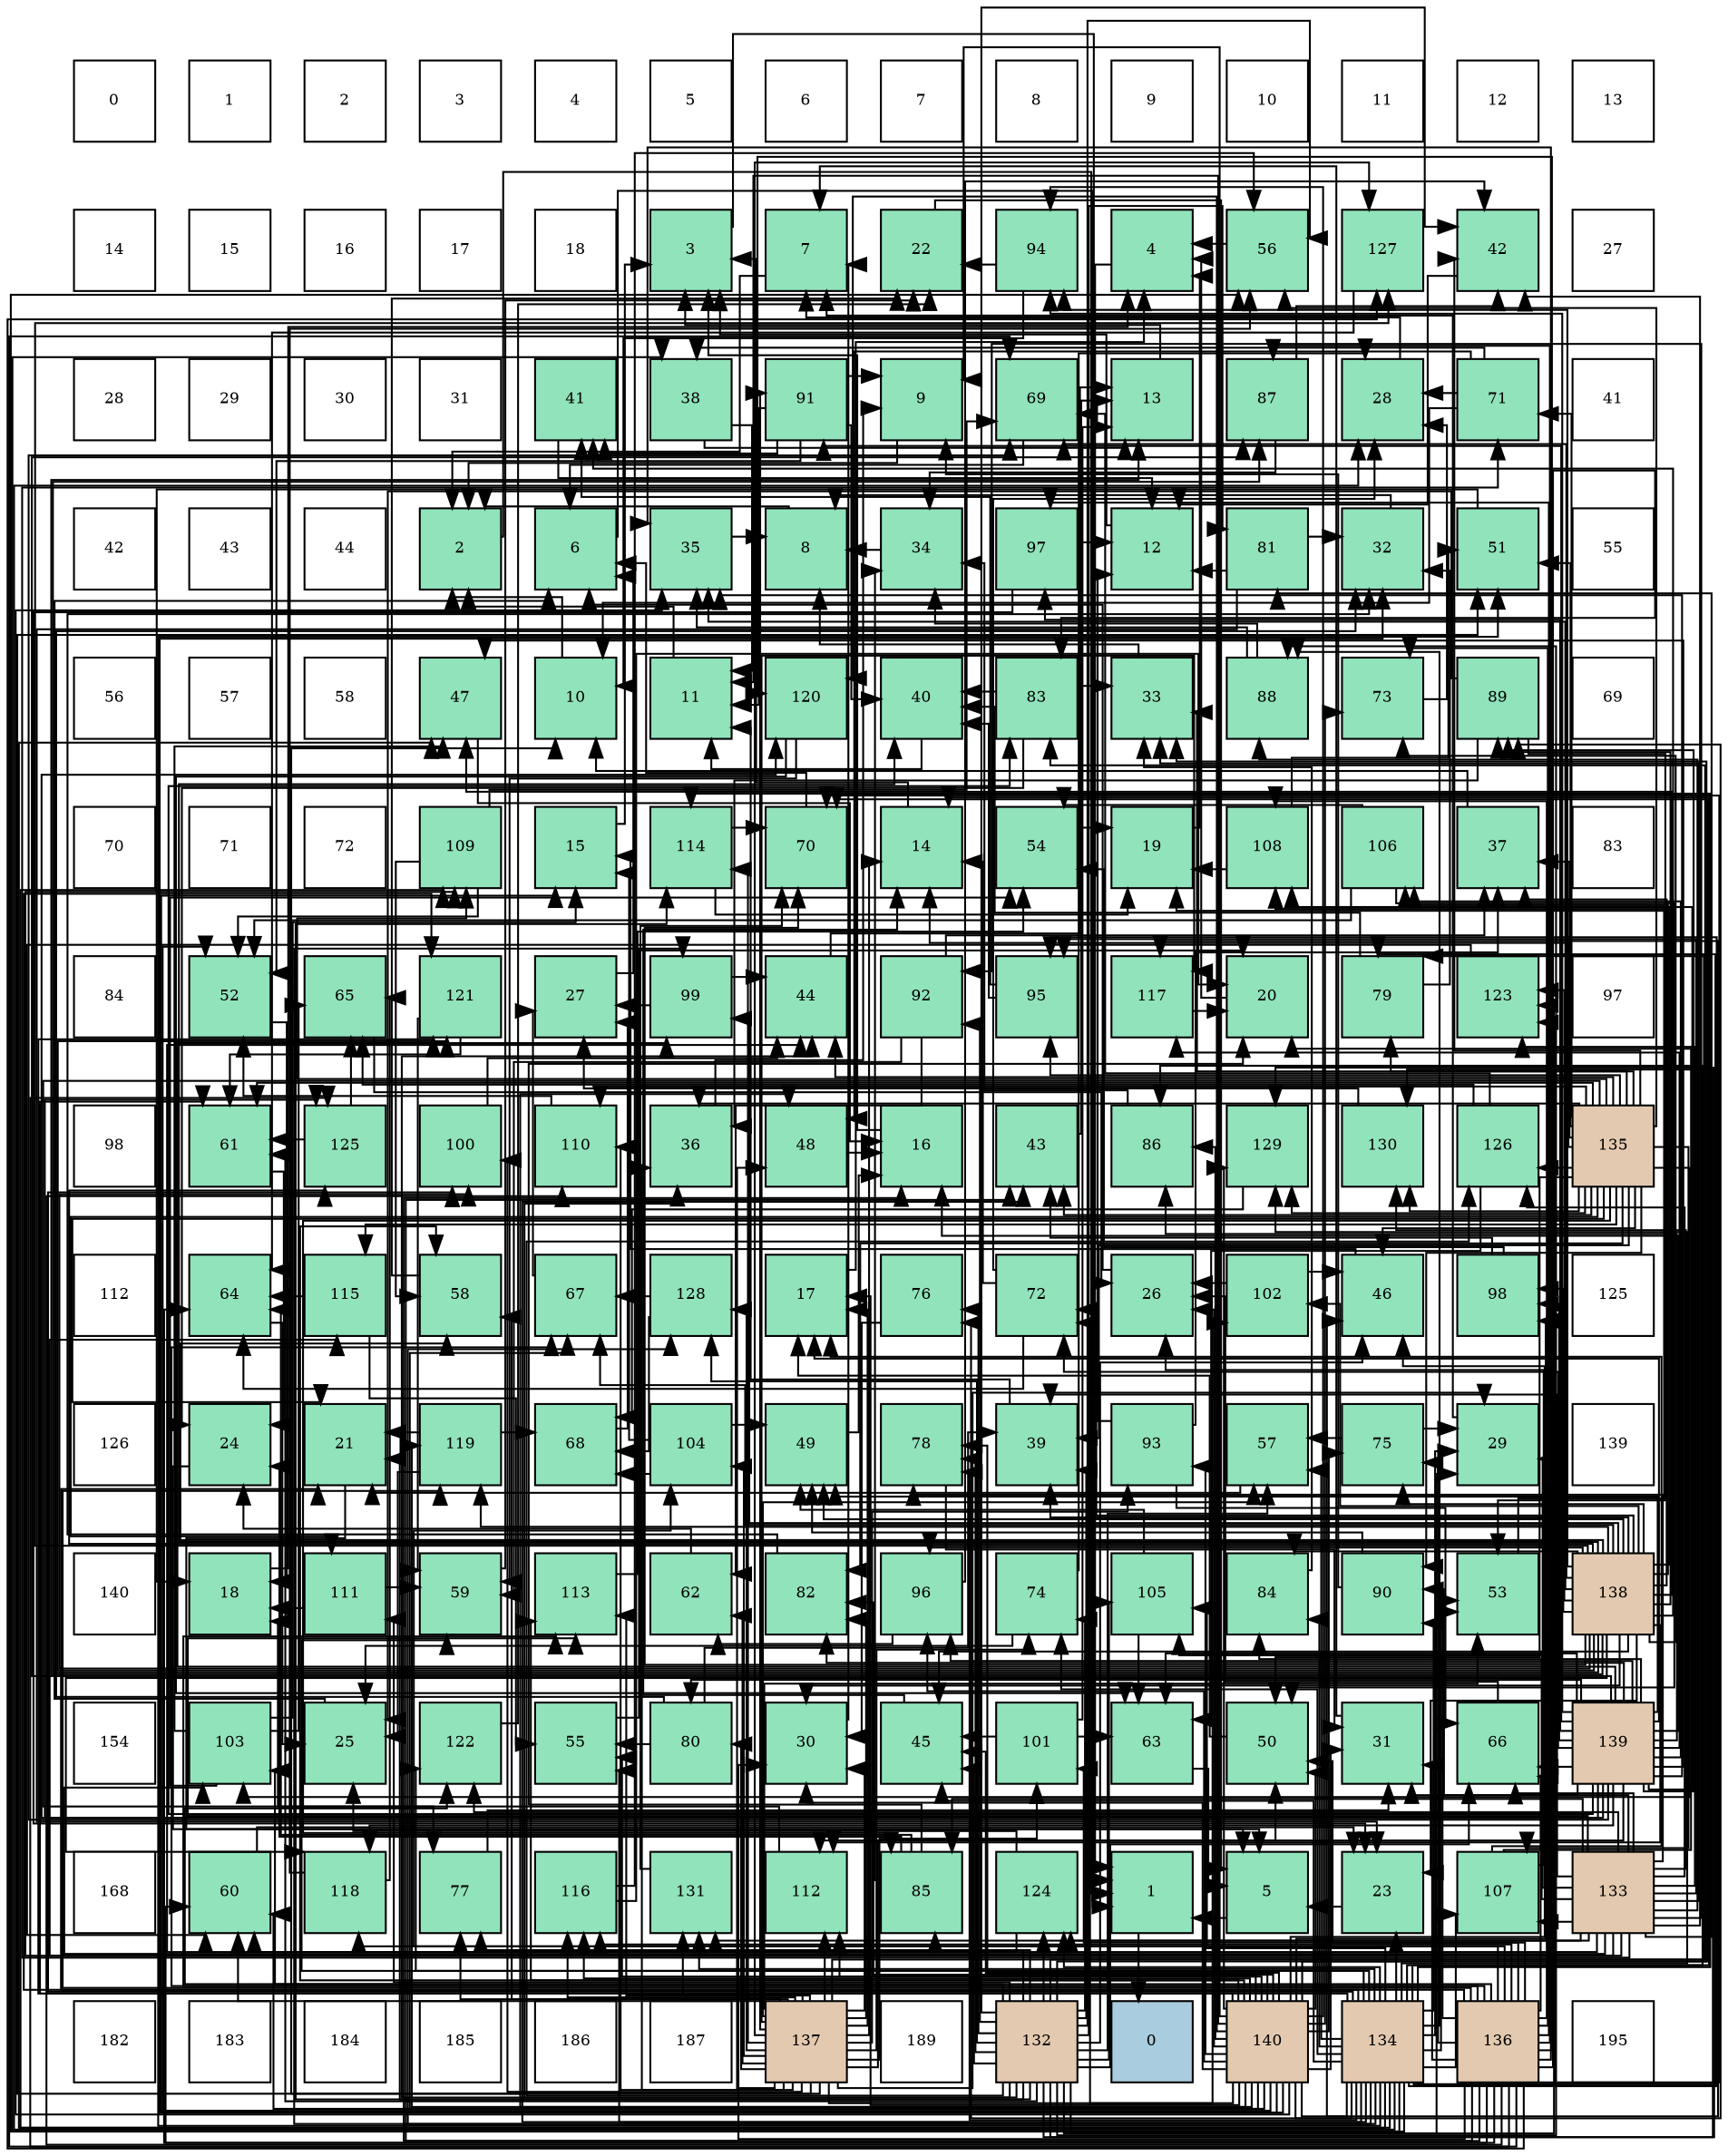 digraph layout{
 rankdir=TB;
 splines=ortho;
 node [style=filled shape=square fixedsize=true width=0.6];
0[label="0", fontsize=8, fillcolor="#ffffff"];
1[label="1", fontsize=8, fillcolor="#ffffff"];
2[label="2", fontsize=8, fillcolor="#ffffff"];
3[label="3", fontsize=8, fillcolor="#ffffff"];
4[label="4", fontsize=8, fillcolor="#ffffff"];
5[label="5", fontsize=8, fillcolor="#ffffff"];
6[label="6", fontsize=8, fillcolor="#ffffff"];
7[label="7", fontsize=8, fillcolor="#ffffff"];
8[label="8", fontsize=8, fillcolor="#ffffff"];
9[label="9", fontsize=8, fillcolor="#ffffff"];
10[label="10", fontsize=8, fillcolor="#ffffff"];
11[label="11", fontsize=8, fillcolor="#ffffff"];
12[label="12", fontsize=8, fillcolor="#ffffff"];
13[label="13", fontsize=8, fillcolor="#ffffff"];
14[label="14", fontsize=8, fillcolor="#ffffff"];
15[label="15", fontsize=8, fillcolor="#ffffff"];
16[label="16", fontsize=8, fillcolor="#ffffff"];
17[label="17", fontsize=8, fillcolor="#ffffff"];
18[label="18", fontsize=8, fillcolor="#ffffff"];
19[label="3", fontsize=8, fillcolor="#91e3bb"];
20[label="7", fontsize=8, fillcolor="#91e3bb"];
21[label="22", fontsize=8, fillcolor="#91e3bb"];
22[label="94", fontsize=8, fillcolor="#91e3bb"];
23[label="4", fontsize=8, fillcolor="#91e3bb"];
24[label="56", fontsize=8, fillcolor="#91e3bb"];
25[label="127", fontsize=8, fillcolor="#91e3bb"];
26[label="42", fontsize=8, fillcolor="#91e3bb"];
27[label="27", fontsize=8, fillcolor="#ffffff"];
28[label="28", fontsize=8, fillcolor="#ffffff"];
29[label="29", fontsize=8, fillcolor="#ffffff"];
30[label="30", fontsize=8, fillcolor="#ffffff"];
31[label="31", fontsize=8, fillcolor="#ffffff"];
32[label="41", fontsize=8, fillcolor="#91e3bb"];
33[label="38", fontsize=8, fillcolor="#91e3bb"];
34[label="91", fontsize=8, fillcolor="#91e3bb"];
35[label="9", fontsize=8, fillcolor="#91e3bb"];
36[label="69", fontsize=8, fillcolor="#91e3bb"];
37[label="13", fontsize=8, fillcolor="#91e3bb"];
38[label="87", fontsize=8, fillcolor="#91e3bb"];
39[label="28", fontsize=8, fillcolor="#91e3bb"];
40[label="71", fontsize=8, fillcolor="#91e3bb"];
41[label="41", fontsize=8, fillcolor="#ffffff"];
42[label="42", fontsize=8, fillcolor="#ffffff"];
43[label="43", fontsize=8, fillcolor="#ffffff"];
44[label="44", fontsize=8, fillcolor="#ffffff"];
45[label="2", fontsize=8, fillcolor="#91e3bb"];
46[label="6", fontsize=8, fillcolor="#91e3bb"];
47[label="35", fontsize=8, fillcolor="#91e3bb"];
48[label="8", fontsize=8, fillcolor="#91e3bb"];
49[label="34", fontsize=8, fillcolor="#91e3bb"];
50[label="97", fontsize=8, fillcolor="#91e3bb"];
51[label="12", fontsize=8, fillcolor="#91e3bb"];
52[label="81", fontsize=8, fillcolor="#91e3bb"];
53[label="32", fontsize=8, fillcolor="#91e3bb"];
54[label="51", fontsize=8, fillcolor="#91e3bb"];
55[label="55", fontsize=8, fillcolor="#ffffff"];
56[label="56", fontsize=8, fillcolor="#ffffff"];
57[label="57", fontsize=8, fillcolor="#ffffff"];
58[label="58", fontsize=8, fillcolor="#ffffff"];
59[label="47", fontsize=8, fillcolor="#91e3bb"];
60[label="10", fontsize=8, fillcolor="#91e3bb"];
61[label="11", fontsize=8, fillcolor="#91e3bb"];
62[label="120", fontsize=8, fillcolor="#91e3bb"];
63[label="40", fontsize=8, fillcolor="#91e3bb"];
64[label="83", fontsize=8, fillcolor="#91e3bb"];
65[label="33", fontsize=8, fillcolor="#91e3bb"];
66[label="88", fontsize=8, fillcolor="#91e3bb"];
67[label="73", fontsize=8, fillcolor="#91e3bb"];
68[label="89", fontsize=8, fillcolor="#91e3bb"];
69[label="69", fontsize=8, fillcolor="#ffffff"];
70[label="70", fontsize=8, fillcolor="#ffffff"];
71[label="71", fontsize=8, fillcolor="#ffffff"];
72[label="72", fontsize=8, fillcolor="#ffffff"];
73[label="109", fontsize=8, fillcolor="#91e3bb"];
74[label="15", fontsize=8, fillcolor="#91e3bb"];
75[label="114", fontsize=8, fillcolor="#91e3bb"];
76[label="70", fontsize=8, fillcolor="#91e3bb"];
77[label="14", fontsize=8, fillcolor="#91e3bb"];
78[label="54", fontsize=8, fillcolor="#91e3bb"];
79[label="19", fontsize=8, fillcolor="#91e3bb"];
80[label="108", fontsize=8, fillcolor="#91e3bb"];
81[label="106", fontsize=8, fillcolor="#91e3bb"];
82[label="37", fontsize=8, fillcolor="#91e3bb"];
83[label="83", fontsize=8, fillcolor="#ffffff"];
84[label="84", fontsize=8, fillcolor="#ffffff"];
85[label="52", fontsize=8, fillcolor="#91e3bb"];
86[label="65", fontsize=8, fillcolor="#91e3bb"];
87[label="121", fontsize=8, fillcolor="#91e3bb"];
88[label="27", fontsize=8, fillcolor="#91e3bb"];
89[label="99", fontsize=8, fillcolor="#91e3bb"];
90[label="44", fontsize=8, fillcolor="#91e3bb"];
91[label="92", fontsize=8, fillcolor="#91e3bb"];
92[label="95", fontsize=8, fillcolor="#91e3bb"];
93[label="117", fontsize=8, fillcolor="#91e3bb"];
94[label="20", fontsize=8, fillcolor="#91e3bb"];
95[label="79", fontsize=8, fillcolor="#91e3bb"];
96[label="123", fontsize=8, fillcolor="#91e3bb"];
97[label="97", fontsize=8, fillcolor="#ffffff"];
98[label="98", fontsize=8, fillcolor="#ffffff"];
99[label="61", fontsize=8, fillcolor="#91e3bb"];
100[label="125", fontsize=8, fillcolor="#91e3bb"];
101[label="100", fontsize=8, fillcolor="#91e3bb"];
102[label="110", fontsize=8, fillcolor="#91e3bb"];
103[label="36", fontsize=8, fillcolor="#91e3bb"];
104[label="48", fontsize=8, fillcolor="#91e3bb"];
105[label="16", fontsize=8, fillcolor="#91e3bb"];
106[label="43", fontsize=8, fillcolor="#91e3bb"];
107[label="86", fontsize=8, fillcolor="#91e3bb"];
108[label="129", fontsize=8, fillcolor="#91e3bb"];
109[label="130", fontsize=8, fillcolor="#91e3bb"];
110[label="126", fontsize=8, fillcolor="#91e3bb"];
111[label="135", fontsize=8, fillcolor="#e3c9af"];
112[label="112", fontsize=8, fillcolor="#ffffff"];
113[label="64", fontsize=8, fillcolor="#91e3bb"];
114[label="115", fontsize=8, fillcolor="#91e3bb"];
115[label="58", fontsize=8, fillcolor="#91e3bb"];
116[label="67", fontsize=8, fillcolor="#91e3bb"];
117[label="128", fontsize=8, fillcolor="#91e3bb"];
118[label="17", fontsize=8, fillcolor="#91e3bb"];
119[label="76", fontsize=8, fillcolor="#91e3bb"];
120[label="72", fontsize=8, fillcolor="#91e3bb"];
121[label="26", fontsize=8, fillcolor="#91e3bb"];
122[label="102", fontsize=8, fillcolor="#91e3bb"];
123[label="46", fontsize=8, fillcolor="#91e3bb"];
124[label="98", fontsize=8, fillcolor="#91e3bb"];
125[label="125", fontsize=8, fillcolor="#ffffff"];
126[label="126", fontsize=8, fillcolor="#ffffff"];
127[label="24", fontsize=8, fillcolor="#91e3bb"];
128[label="21", fontsize=8, fillcolor="#91e3bb"];
129[label="119", fontsize=8, fillcolor="#91e3bb"];
130[label="68", fontsize=8, fillcolor="#91e3bb"];
131[label="104", fontsize=8, fillcolor="#91e3bb"];
132[label="49", fontsize=8, fillcolor="#91e3bb"];
133[label="78", fontsize=8, fillcolor="#91e3bb"];
134[label="39", fontsize=8, fillcolor="#91e3bb"];
135[label="93", fontsize=8, fillcolor="#91e3bb"];
136[label="57", fontsize=8, fillcolor="#91e3bb"];
137[label="75", fontsize=8, fillcolor="#91e3bb"];
138[label="29", fontsize=8, fillcolor="#91e3bb"];
139[label="139", fontsize=8, fillcolor="#ffffff"];
140[label="140", fontsize=8, fillcolor="#ffffff"];
141[label="18", fontsize=8, fillcolor="#91e3bb"];
142[label="111", fontsize=8, fillcolor="#91e3bb"];
143[label="59", fontsize=8, fillcolor="#91e3bb"];
144[label="113", fontsize=8, fillcolor="#91e3bb"];
145[label="62", fontsize=8, fillcolor="#91e3bb"];
146[label="82", fontsize=8, fillcolor="#91e3bb"];
147[label="96", fontsize=8, fillcolor="#91e3bb"];
148[label="74", fontsize=8, fillcolor="#91e3bb"];
149[label="105", fontsize=8, fillcolor="#91e3bb"];
150[label="84", fontsize=8, fillcolor="#91e3bb"];
151[label="90", fontsize=8, fillcolor="#91e3bb"];
152[label="53", fontsize=8, fillcolor="#91e3bb"];
153[label="138", fontsize=8, fillcolor="#e3c9af"];
154[label="154", fontsize=8, fillcolor="#ffffff"];
155[label="103", fontsize=8, fillcolor="#91e3bb"];
156[label="25", fontsize=8, fillcolor="#91e3bb"];
157[label="122", fontsize=8, fillcolor="#91e3bb"];
158[label="55", fontsize=8, fillcolor="#91e3bb"];
159[label="80", fontsize=8, fillcolor="#91e3bb"];
160[label="30", fontsize=8, fillcolor="#91e3bb"];
161[label="45", fontsize=8, fillcolor="#91e3bb"];
162[label="101", fontsize=8, fillcolor="#91e3bb"];
163[label="63", fontsize=8, fillcolor="#91e3bb"];
164[label="50", fontsize=8, fillcolor="#91e3bb"];
165[label="31", fontsize=8, fillcolor="#91e3bb"];
166[label="66", fontsize=8, fillcolor="#91e3bb"];
167[label="139", fontsize=8, fillcolor="#e3c9af"];
168[label="168", fontsize=8, fillcolor="#ffffff"];
169[label="60", fontsize=8, fillcolor="#91e3bb"];
170[label="118", fontsize=8, fillcolor="#91e3bb"];
171[label="77", fontsize=8, fillcolor="#91e3bb"];
172[label="116", fontsize=8, fillcolor="#91e3bb"];
173[label="131", fontsize=8, fillcolor="#91e3bb"];
174[label="112", fontsize=8, fillcolor="#91e3bb"];
175[label="85", fontsize=8, fillcolor="#91e3bb"];
176[label="124", fontsize=8, fillcolor="#91e3bb"];
177[label="1", fontsize=8, fillcolor="#91e3bb"];
178[label="5", fontsize=8, fillcolor="#91e3bb"];
179[label="23", fontsize=8, fillcolor="#91e3bb"];
180[label="107", fontsize=8, fillcolor="#91e3bb"];
181[label="133", fontsize=8, fillcolor="#e3c9af"];
182[label="182", fontsize=8, fillcolor="#ffffff"];
183[label="183", fontsize=8, fillcolor="#ffffff"];
184[label="184", fontsize=8, fillcolor="#ffffff"];
185[label="185", fontsize=8, fillcolor="#ffffff"];
186[label="186", fontsize=8, fillcolor="#ffffff"];
187[label="187", fontsize=8, fillcolor="#ffffff"];
188[label="137", fontsize=8, fillcolor="#e3c9af"];
189[label="189", fontsize=8, fillcolor="#ffffff"];
190[label="132", fontsize=8, fillcolor="#e3c9af"];
191[label="0", fontsize=8, fillcolor="#a9ccde"];
192[label="140", fontsize=8, fillcolor="#e3c9af"];
193[label="134", fontsize=8, fillcolor="#e3c9af"];
194[label="136", fontsize=8, fillcolor="#e3c9af"];
195[label="195", fontsize=8, fillcolor="#ffffff"];
edge [constraint=false, style=vis];177 -> 191;
45 -> 177;
19 -> 177;
23 -> 177;
178 -> 177;
46 -> 177;
20 -> 45;
48 -> 45;
35 -> 45;
60 -> 45;
61 -> 45;
51 -> 19;
37 -> 19;
77 -> 19;
74 -> 19;
105 -> 19;
118 -> 23;
141 -> 23;
79 -> 23;
94 -> 23;
128 -> 178;
21 -> 178;
179 -> 178;
127 -> 178;
156 -> 46;
121 -> 46;
88 -> 46;
39 -> 20;
138 -> 20;
160 -> 20;
165 -> 20;
53 -> 48;
65 -> 48;
49 -> 48;
47 -> 48;
103 -> 35;
82 -> 60;
33 -> 61;
33 -> 37;
134 -> 61;
63 -> 61;
32 -> 51;
26 -> 51;
106 -> 37;
90 -> 37;
161 -> 77;
123 -> 74;
59 -> 105;
104 -> 105;
132 -> 105;
164 -> 118;
54 -> 141;
85 -> 141;
152 -> 79;
78 -> 79;
158 -> 94;
24 -> 23;
136 -> 128;
115 -> 21;
143 -> 21;
169 -> 179;
99 -> 127;
145 -> 127;
163 -> 178;
113 -> 156;
86 -> 121;
166 -> 121;
116 -> 88;
130 -> 88;
36 -> 46;
76 -> 46;
40 -> 60;
40 -> 39;
40 -> 33;
40 -> 104;
120 -> 77;
120 -> 39;
120 -> 113;
67 -> 39;
148 -> 156;
148 -> 39;
137 -> 138;
137 -> 136;
119 -> 160;
171 -> 165;
133 -> 165;
95 -> 53;
95 -> 63;
159 -> 53;
159 -> 134;
159 -> 158;
52 -> 51;
52 -> 179;
52 -> 53;
146 -> 53;
64 -> 127;
64 -> 65;
64 -> 63;
150 -> 65;
175 -> 94;
175 -> 127;
175 -> 49;
175 -> 113;
107 -> 49;
38 -> 49;
38 -> 26;
66 -> 49;
66 -> 47;
68 -> 156;
68 -> 103;
68 -> 152;
151 -> 35;
151 -> 132;
34 -> 35;
34 -> 61;
34 -> 63;
34 -> 32;
34 -> 85;
91 -> 82;
91 -> 143;
91 -> 145;
135 -> 51;
135 -> 82;
135 -> 166;
22 -> 60;
22 -> 21;
92 -> 63;
92 -> 32;
147 -> 26;
147 -> 145;
50 -> 51;
50 -> 179;
124 -> 106;
124 -> 78;
89 -> 88;
89 -> 90;
101 -> 90;
162 -> 37;
162 -> 161;
162 -> 163;
122 -> 121;
122 -> 123;
155 -> 74;
155 -> 59;
155 -> 78;
155 -> 86;
131 -> 74;
131 -> 132;
131 -> 130;
149 -> 132;
149 -> 163;
81 -> 164;
81 -> 85;
81 -> 78;
180 -> 118;
180 -> 94;
180 -> 121;
80 -> 79;
80 -> 54;
73 -> 85;
73 -> 115;
73 -> 36;
102 -> 85;
142 -> 141;
142 -> 143;
174 -> 141;
144 -> 78;
75 -> 79;
75 -> 76;
114 -> 158;
114 -> 113;
172 -> 94;
172 -> 24;
93 -> 94;
170 -> 24;
170 -> 86;
129 -> 128;
129 -> 156;
129 -> 130;
62 -> 143;
62 -> 163;
87 -> 143;
87 -> 99;
157 -> 21;
96 -> 169;
176 -> 156;
176 -> 169;
100 -> 99;
100 -> 86;
110 -> 163;
110 -> 86;
110 -> 36;
25 -> 113;
117 -> 116;
117 -> 130;
108 -> 130;
109 -> 88;
173 -> 76;
190 -> 128;
190 -> 138;
190 -> 65;
190 -> 103;
190 -> 134;
190 -> 26;
190 -> 90;
190 -> 161;
190 -> 123;
190 -> 24;
190 -> 136;
190 -> 99;
190 -> 166;
190 -> 148;
190 -> 119;
190 -> 171;
190 -> 133;
190 -> 95;
190 -> 52;
190 -> 175;
190 -> 66;
190 -> 91;
190 -> 155;
190 -> 149;
190 -> 142;
190 -> 75;
190 -> 96;
190 -> 176;
190 -> 110;
190 -> 117;
190 -> 108;
190 -> 109;
181 -> 138;
181 -> 65;
181 -> 134;
181 -> 26;
181 -> 90;
181 -> 166;
181 -> 40;
181 -> 133;
181 -> 52;
181 -> 175;
181 -> 66;
181 -> 151;
181 -> 91;
181 -> 92;
181 -> 155;
181 -> 149;
181 -> 180;
181 -> 73;
181 -> 144;
181 -> 114;
181 -> 157;
181 -> 96;
181 -> 176;
181 -> 110;
181 -> 109;
181 -> 173;
193 -> 77;
193 -> 128;
193 -> 179;
193 -> 39;
193 -> 138;
193 -> 33;
193 -> 106;
193 -> 161;
193 -> 123;
193 -> 59;
193 -> 54;
193 -> 152;
193 -> 158;
193 -> 24;
193 -> 136;
193 -> 143;
193 -> 99;
193 -> 148;
193 -> 119;
193 -> 133;
193 -> 95;
193 -> 150;
193 -> 107;
193 -> 66;
193 -> 151;
193 -> 92;
193 -> 89;
193 -> 101;
193 -> 149;
193 -> 180;
193 -> 73;
193 -> 75;
193 -> 157;
193 -> 96;
193 -> 176;
193 -> 117;
193 -> 108;
193 -> 173;
111 -> 77;
111 -> 128;
111 -> 65;
111 -> 103;
111 -> 82;
111 -> 134;
111 -> 26;
111 -> 106;
111 -> 90;
111 -> 123;
111 -> 164;
111 -> 54;
111 -> 24;
111 -> 99;
111 -> 40;
111 -> 171;
111 -> 95;
111 -> 146;
111 -> 175;
111 -> 151;
111 -> 92;
111 -> 155;
111 -> 180;
111 -> 73;
111 -> 102;
111 -> 142;
111 -> 114;
111 -> 110;
111 -> 108;
111 -> 109;
194 -> 105;
194 -> 160;
194 -> 165;
194 -> 47;
194 -> 106;
194 -> 164;
194 -> 152;
194 -> 169;
194 -> 113;
194 -> 166;
194 -> 116;
194 -> 36;
194 -> 76;
194 -> 67;
194 -> 137;
194 -> 64;
194 -> 38;
194 -> 50;
194 -> 162;
194 -> 131;
194 -> 80;
194 -> 102;
194 -> 144;
194 -> 172;
194 -> 170;
194 -> 129;
194 -> 62;
194 -> 87;
194 -> 157;
194 -> 100;
194 -> 25;
188 -> 60;
188 -> 77;
188 -> 118;
188 -> 138;
188 -> 160;
188 -> 103;
188 -> 104;
188 -> 164;
188 -> 54;
188 -> 152;
188 -> 136;
188 -> 115;
188 -> 169;
188 -> 145;
188 -> 148;
188 -> 171;
188 -> 159;
188 -> 146;
188 -> 64;
188 -> 34;
188 -> 135;
188 -> 101;
188 -> 162;
188 -> 122;
188 -> 131;
188 -> 102;
188 -> 174;
188 -> 144;
188 -> 75;
188 -> 172;
188 -> 93;
188 -> 25;
188 -> 117;
188 -> 173;
153 -> 37;
153 -> 179;
153 -> 160;
153 -> 47;
153 -> 82;
153 -> 134;
153 -> 63;
153 -> 32;
153 -> 161;
153 -> 59;
153 -> 132;
153 -> 115;
153 -> 116;
153 -> 36;
153 -> 76;
153 -> 120;
153 -> 67;
153 -> 137;
153 -> 150;
153 -> 38;
153 -> 68;
153 -> 22;
153 -> 147;
153 -> 124;
153 -> 89;
153 -> 101;
153 -> 122;
153 -> 81;
153 -> 80;
153 -> 174;
153 -> 170;
153 -> 129;
153 -> 87;
153 -> 96;
153 -> 100;
153 -> 25;
167 -> 105;
167 -> 118;
167 -> 165;
167 -> 47;
167 -> 59;
167 -> 132;
167 -> 163;
167 -> 166;
167 -> 36;
167 -> 120;
167 -> 159;
167 -> 146;
167 -> 64;
167 -> 150;
167 -> 107;
167 -> 38;
167 -> 68;
167 -> 34;
167 -> 22;
167 -> 147;
167 -> 50;
167 -> 124;
167 -> 89;
167 -> 81;
167 -> 80;
167 -> 174;
167 -> 93;
167 -> 170;
167 -> 62;
167 -> 100;
192 -> 35;
192 -> 61;
192 -> 74;
192 -> 118;
192 -> 121;
192 -> 160;
192 -> 165;
192 -> 53;
192 -> 47;
192 -> 161;
192 -> 123;
192 -> 104;
192 -> 164;
192 -> 85;
192 -> 158;
192 -> 115;
192 -> 169;
192 -> 116;
192 -> 76;
192 -> 120;
192 -> 67;
192 -> 137;
192 -> 133;
192 -> 146;
192 -> 107;
192 -> 68;
192 -> 135;
192 -> 22;
192 -> 147;
192 -> 124;
192 -> 174;
192 -> 144;
192 -> 172;
192 -> 93;
192 -> 129;
192 -> 62;
192 -> 87;
192 -> 108;
edge [constraint=true, style=invis];
0 -> 14 -> 28 -> 42 -> 56 -> 70 -> 84 -> 98 -> 112 -> 126 -> 140 -> 154 -> 168 -> 182;
1 -> 15 -> 29 -> 43 -> 57 -> 71 -> 85 -> 99 -> 113 -> 127 -> 141 -> 155 -> 169 -> 183;
2 -> 16 -> 30 -> 44 -> 58 -> 72 -> 86 -> 100 -> 114 -> 128 -> 142 -> 156 -> 170 -> 184;
3 -> 17 -> 31 -> 45 -> 59 -> 73 -> 87 -> 101 -> 115 -> 129 -> 143 -> 157 -> 171 -> 185;
4 -> 18 -> 32 -> 46 -> 60 -> 74 -> 88 -> 102 -> 116 -> 130 -> 144 -> 158 -> 172 -> 186;
5 -> 19 -> 33 -> 47 -> 61 -> 75 -> 89 -> 103 -> 117 -> 131 -> 145 -> 159 -> 173 -> 187;
6 -> 20 -> 34 -> 48 -> 62 -> 76 -> 90 -> 104 -> 118 -> 132 -> 146 -> 160 -> 174 -> 188;
7 -> 21 -> 35 -> 49 -> 63 -> 77 -> 91 -> 105 -> 119 -> 133 -> 147 -> 161 -> 175 -> 189;
8 -> 22 -> 36 -> 50 -> 64 -> 78 -> 92 -> 106 -> 120 -> 134 -> 148 -> 162 -> 176 -> 190;
9 -> 23 -> 37 -> 51 -> 65 -> 79 -> 93 -> 107 -> 121 -> 135 -> 149 -> 163 -> 177 -> 191;
10 -> 24 -> 38 -> 52 -> 66 -> 80 -> 94 -> 108 -> 122 -> 136 -> 150 -> 164 -> 178 -> 192;
11 -> 25 -> 39 -> 53 -> 67 -> 81 -> 95 -> 109 -> 123 -> 137 -> 151 -> 165 -> 179 -> 193;
12 -> 26 -> 40 -> 54 -> 68 -> 82 -> 96 -> 110 -> 124 -> 138 -> 152 -> 166 -> 180 -> 194;
13 -> 27 -> 41 -> 55 -> 69 -> 83 -> 97 -> 111 -> 125 -> 139 -> 153 -> 167 -> 181 -> 195;
rank = same {0 -> 1 -> 2 -> 3 -> 4 -> 5 -> 6 -> 7 -> 8 -> 9 -> 10 -> 11 -> 12 -> 13};
rank = same {14 -> 15 -> 16 -> 17 -> 18 -> 19 -> 20 -> 21 -> 22 -> 23 -> 24 -> 25 -> 26 -> 27};
rank = same {28 -> 29 -> 30 -> 31 -> 32 -> 33 -> 34 -> 35 -> 36 -> 37 -> 38 -> 39 -> 40 -> 41};
rank = same {42 -> 43 -> 44 -> 45 -> 46 -> 47 -> 48 -> 49 -> 50 -> 51 -> 52 -> 53 -> 54 -> 55};
rank = same {56 -> 57 -> 58 -> 59 -> 60 -> 61 -> 62 -> 63 -> 64 -> 65 -> 66 -> 67 -> 68 -> 69};
rank = same {70 -> 71 -> 72 -> 73 -> 74 -> 75 -> 76 -> 77 -> 78 -> 79 -> 80 -> 81 -> 82 -> 83};
rank = same {84 -> 85 -> 86 -> 87 -> 88 -> 89 -> 90 -> 91 -> 92 -> 93 -> 94 -> 95 -> 96 -> 97};
rank = same {98 -> 99 -> 100 -> 101 -> 102 -> 103 -> 104 -> 105 -> 106 -> 107 -> 108 -> 109 -> 110 -> 111};
rank = same {112 -> 113 -> 114 -> 115 -> 116 -> 117 -> 118 -> 119 -> 120 -> 121 -> 122 -> 123 -> 124 -> 125};
rank = same {126 -> 127 -> 128 -> 129 -> 130 -> 131 -> 132 -> 133 -> 134 -> 135 -> 136 -> 137 -> 138 -> 139};
rank = same {140 -> 141 -> 142 -> 143 -> 144 -> 145 -> 146 -> 147 -> 148 -> 149 -> 150 -> 151 -> 152 -> 153};
rank = same {154 -> 155 -> 156 -> 157 -> 158 -> 159 -> 160 -> 161 -> 162 -> 163 -> 164 -> 165 -> 166 -> 167};
rank = same {168 -> 169 -> 170 -> 171 -> 172 -> 173 -> 174 -> 175 -> 176 -> 177 -> 178 -> 179 -> 180 -> 181};
rank = same {182 -> 183 -> 184 -> 185 -> 186 -> 187 -> 188 -> 189 -> 190 -> 191 -> 192 -> 193 -> 194 -> 195};
}
